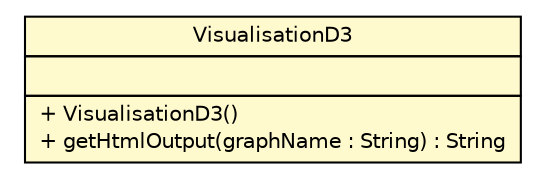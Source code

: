 #!/usr/local/bin/dot
#
# Class diagram 
# Generated by UMLGraph version R5_6-24-gf6e263 (http://www.umlgraph.org/)
#

digraph G {
	edge [fontname="Helvetica",fontsize=10,labelfontname="Helvetica",labelfontsize=10];
	node [fontname="Helvetica",fontsize=10,shape=plaintext];
	nodesep=0.25;
	ranksep=0.5;
	// de.tud.plt.r43ples.visualisation.VisualisationD3
	c1996 [label=<<table title="de.tud.plt.r43ples.visualisation.VisualisationD3" border="0" cellborder="1" cellspacing="0" cellpadding="2" port="p" bgcolor="lemonChiffon" href="./VisualisationD3.html">
		<tr><td><table border="0" cellspacing="0" cellpadding="1">
<tr><td align="center" balign="center"> VisualisationD3 </td></tr>
		</table></td></tr>
		<tr><td><table border="0" cellspacing="0" cellpadding="1">
<tr><td align="left" balign="left">  </td></tr>
		</table></td></tr>
		<tr><td><table border="0" cellspacing="0" cellpadding="1">
<tr><td align="left" balign="left"> + VisualisationD3() </td></tr>
<tr><td align="left" balign="left"> + getHtmlOutput(graphName : String) : String </td></tr>
		</table></td></tr>
		</table>>, URL="./VisualisationD3.html", fontname="Helvetica", fontcolor="black", fontsize=10.0];
}

